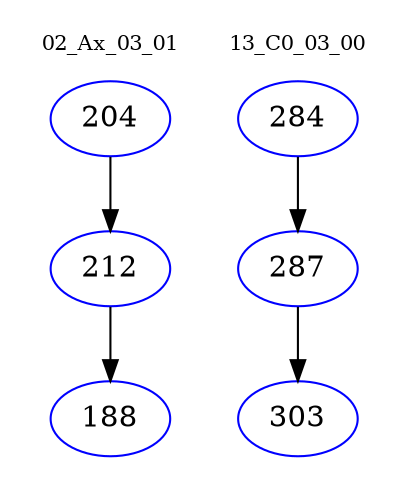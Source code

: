 digraph{
subgraph cluster_0 {
color = white
label = "02_Ax_03_01";
fontsize=10;
T0_204 [label="204", color="blue"]
T0_204 -> T0_212 [color="black"]
T0_212 [label="212", color="blue"]
T0_212 -> T0_188 [color="black"]
T0_188 [label="188", color="blue"]
}
subgraph cluster_1 {
color = white
label = "13_C0_03_00";
fontsize=10;
T1_284 [label="284", color="blue"]
T1_284 -> T1_287 [color="black"]
T1_287 [label="287", color="blue"]
T1_287 -> T1_303 [color="black"]
T1_303 [label="303", color="blue"]
}
}
